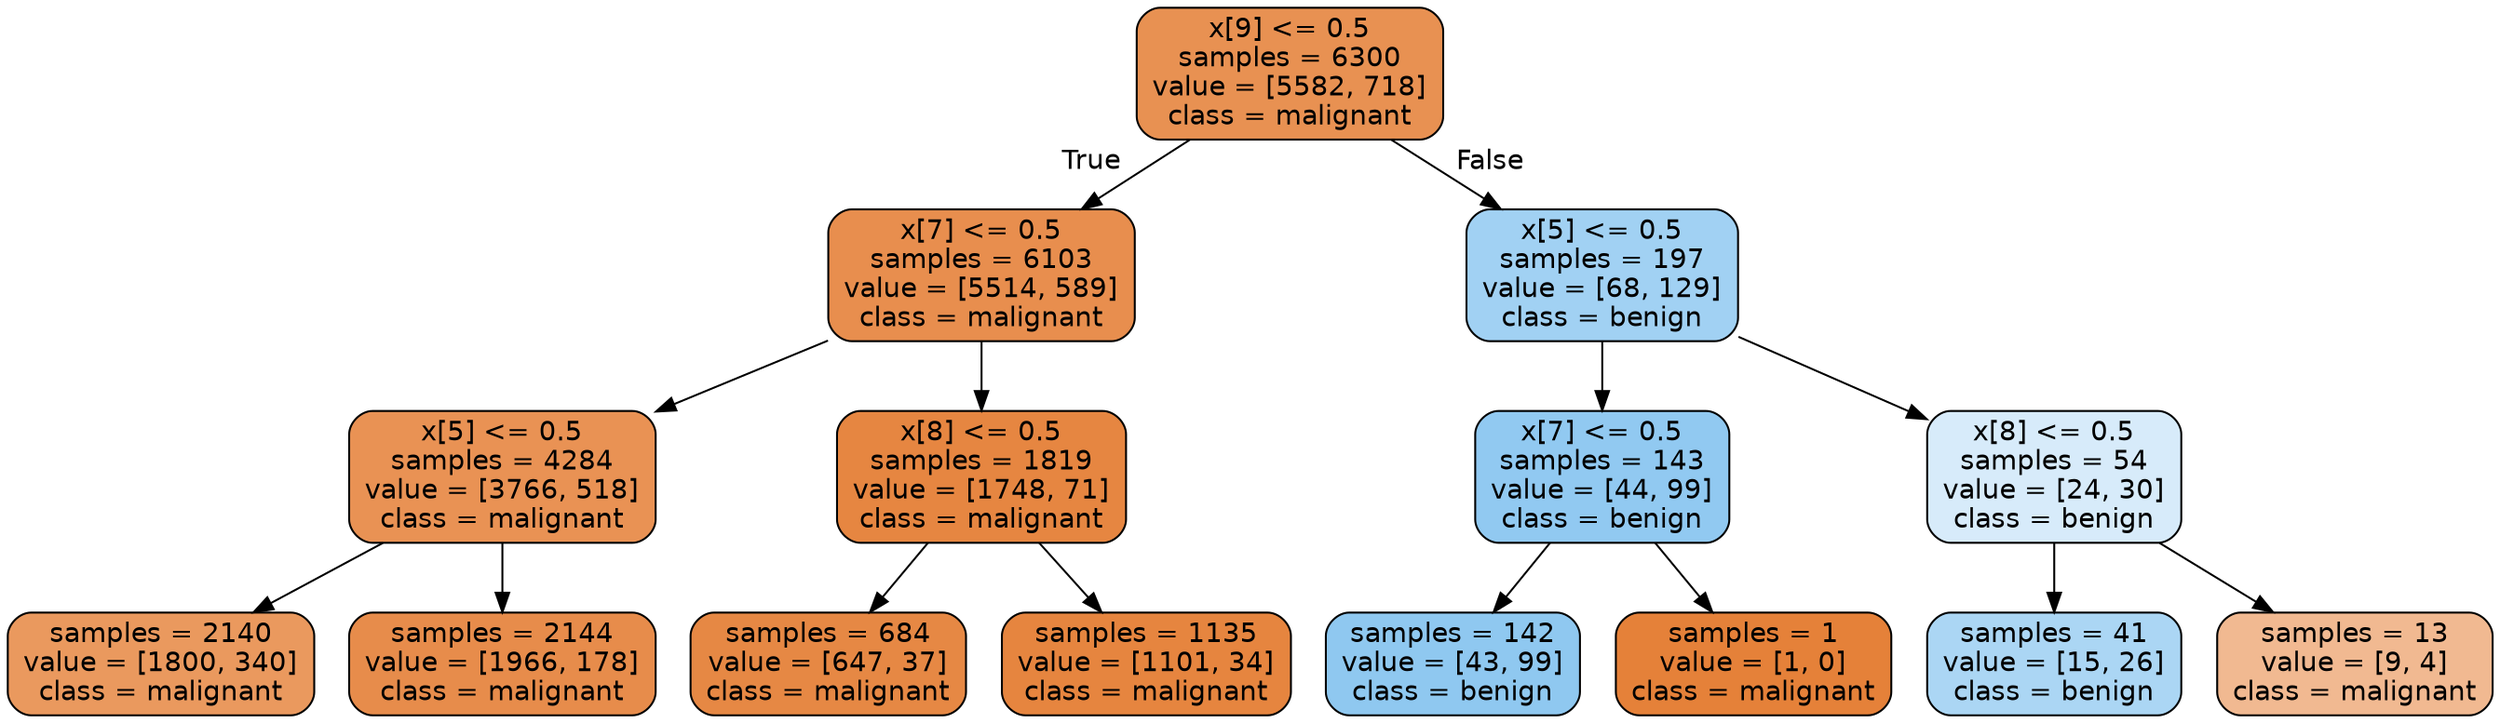 digraph Tree {
node [shape=box, style="filled, rounded", color="black", fontname="helvetica"] ;
edge [fontname="helvetica"] ;
0 [label="x[9] <= 0.5\nsamples = 6300\nvalue = [5582, 718]\nclass = malignant", fillcolor="#e89152"] ;
1 [label="x[7] <= 0.5\nsamples = 6103\nvalue = [5514, 589]\nclass = malignant", fillcolor="#e88e4e"] ;
0 -> 1 [labeldistance=2.5, labelangle=45, headlabel="True"] ;
2 [label="x[5] <= 0.5\nsamples = 4284\nvalue = [3766, 518]\nclass = malignant", fillcolor="#e99254"] ;
1 -> 2 ;
3 [label="samples = 2140\nvalue = [1800, 340]\nclass = malignant", fillcolor="#ea995e"] ;
2 -> 3 ;
4 [label="samples = 2144\nvalue = [1966, 178]\nclass = malignant", fillcolor="#e78c4b"] ;
2 -> 4 ;
5 [label="x[8] <= 0.5\nsamples = 1819\nvalue = [1748, 71]\nclass = malignant", fillcolor="#e68641"] ;
1 -> 5 ;
6 [label="samples = 684\nvalue = [647, 37]\nclass = malignant", fillcolor="#e68844"] ;
5 -> 6 ;
7 [label="samples = 1135\nvalue = [1101, 34]\nclass = malignant", fillcolor="#e6853f"] ;
5 -> 7 ;
8 [label="x[5] <= 0.5\nsamples = 197\nvalue = [68, 129]\nclass = benign", fillcolor="#a1d1f3"] ;
0 -> 8 [labeldistance=2.5, labelangle=-45, headlabel="False"] ;
9 [label="x[7] <= 0.5\nsamples = 143\nvalue = [44, 99]\nclass = benign", fillcolor="#91c9f1"] ;
8 -> 9 ;
10 [label="samples = 142\nvalue = [43, 99]\nclass = benign", fillcolor="#8fc8f0"] ;
9 -> 10 ;
11 [label="samples = 1\nvalue = [1, 0]\nclass = malignant", fillcolor="#e58139"] ;
9 -> 11 ;
12 [label="x[8] <= 0.5\nsamples = 54\nvalue = [24, 30]\nclass = benign", fillcolor="#d7ebfa"] ;
8 -> 12 ;
13 [label="samples = 41\nvalue = [15, 26]\nclass = benign", fillcolor="#abd6f4"] ;
12 -> 13 ;
14 [label="samples = 13\nvalue = [9, 4]\nclass = malignant", fillcolor="#f1b991"] ;
12 -> 14 ;
}